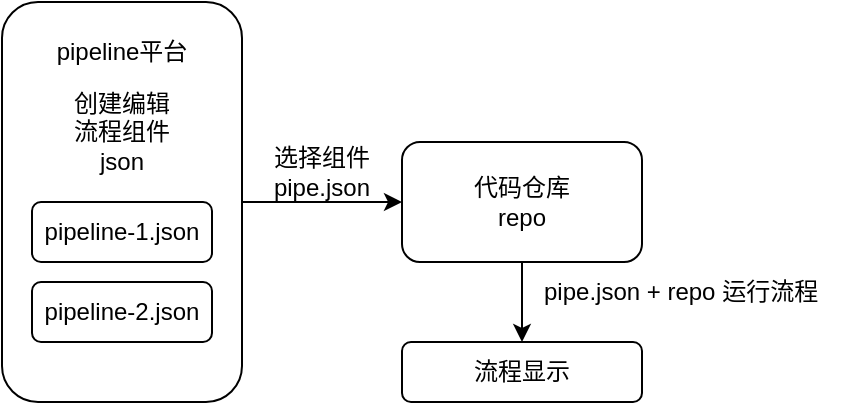<mxfile>
    <diagram id="euZBKL14ui_wHklxXJ-s" name="第 1 页">
        <mxGraphModel dx="1563" dy="1186" grid="1" gridSize="10" guides="1" tooltips="1" connect="1" arrows="1" fold="1" page="1" pageScale="1" pageWidth="827" pageHeight="1169" math="0" shadow="0">
            <root>
                <mxCell id="0"/>
                <mxCell id="1" parent="0"/>
                <mxCell id="8" style="edgeStyle=none;html=1;entryX=0;entryY=0.5;entryDx=0;entryDy=0;" edge="1" parent="1" source="2" target="7">
                    <mxGeometry relative="1" as="geometry"/>
                </mxCell>
                <mxCell id="2" value="" style="rounded=1;whiteSpace=wrap;html=1;" vertex="1" parent="1">
                    <mxGeometry x="70" y="140" width="120" height="200" as="geometry"/>
                </mxCell>
                <mxCell id="4" value="pipeline平台" style="text;html=1;strokeColor=none;fillColor=none;align=center;verticalAlign=middle;whiteSpace=wrap;rounded=0;" vertex="1" parent="1">
                    <mxGeometry x="95" y="150" width="70" height="30" as="geometry"/>
                </mxCell>
                <mxCell id="5" value="pipeline-1.json" style="rounded=1;whiteSpace=wrap;html=1;" vertex="1" parent="1">
                    <mxGeometry x="85" y="240" width="90" height="30" as="geometry"/>
                </mxCell>
                <mxCell id="6" value="pipeline-2.json" style="rounded=1;whiteSpace=wrap;html=1;" vertex="1" parent="1">
                    <mxGeometry x="85" y="280" width="90" height="30" as="geometry"/>
                </mxCell>
                <mxCell id="12" style="edgeStyle=none;html=1;entryX=0.5;entryY=0;entryDx=0;entryDy=0;" edge="1" parent="1" source="7" target="11">
                    <mxGeometry relative="1" as="geometry"/>
                </mxCell>
                <mxCell id="7" value="代码仓库&lt;br&gt;repo" style="rounded=1;whiteSpace=wrap;html=1;" vertex="1" parent="1">
                    <mxGeometry x="270" y="210" width="120" height="60" as="geometry"/>
                </mxCell>
                <mxCell id="9" value="选择组件&lt;br&gt;pipe.json" style="text;html=1;strokeColor=none;fillColor=none;align=center;verticalAlign=middle;whiteSpace=wrap;rounded=0;" vertex="1" parent="1">
                    <mxGeometry x="200" y="210" width="60" height="30" as="geometry"/>
                </mxCell>
                <mxCell id="10" value="创建编辑&lt;br&gt;流程组件json" style="text;html=1;strokeColor=none;fillColor=none;align=center;verticalAlign=middle;whiteSpace=wrap;rounded=0;" vertex="1" parent="1">
                    <mxGeometry x="100" y="190" width="60" height="30" as="geometry"/>
                </mxCell>
                <mxCell id="11" value="流程显示" style="rounded=1;whiteSpace=wrap;html=1;" vertex="1" parent="1">
                    <mxGeometry x="270" y="310" width="120" height="30" as="geometry"/>
                </mxCell>
                <mxCell id="13" value="pipe.json + repo 运行流程" style="text;html=1;strokeColor=none;fillColor=none;align=left;verticalAlign=middle;whiteSpace=wrap;rounded=0;" vertex="1" parent="1">
                    <mxGeometry x="339" y="270" width="150" height="30" as="geometry"/>
                </mxCell>
            </root>
        </mxGraphModel>
    </diagram>
</mxfile>
